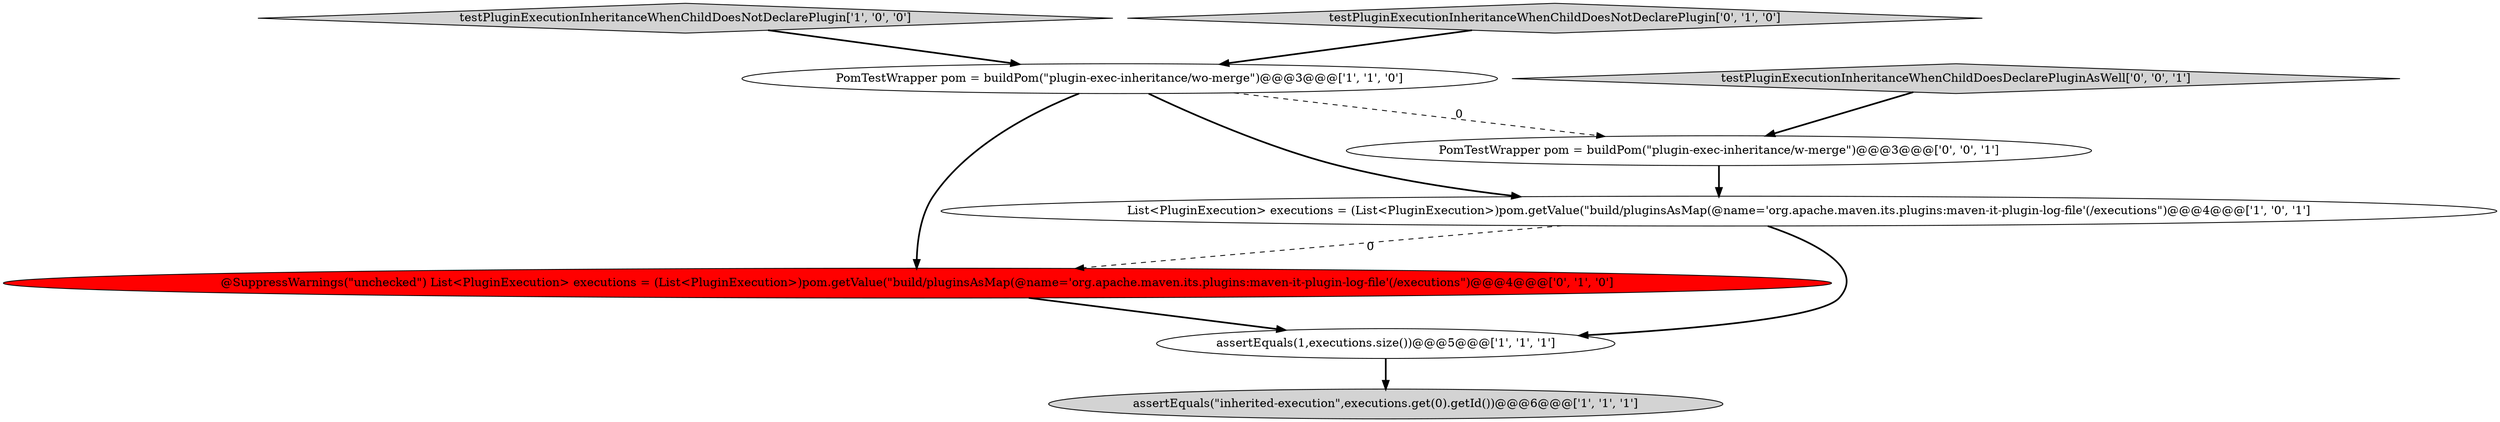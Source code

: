 digraph {
1 [style = filled, label = "PomTestWrapper pom = buildPom(\"plugin-exec-inheritance/wo-merge\")@@@3@@@['1', '1', '0']", fillcolor = white, shape = ellipse image = "AAA0AAABBB1BBB"];
8 [style = filled, label = "testPluginExecutionInheritanceWhenChildDoesDeclarePluginAsWell['0', '0', '1']", fillcolor = lightgray, shape = diamond image = "AAA0AAABBB3BBB"];
3 [style = filled, label = "assertEquals(\"inherited-execution\",executions.get(0).getId())@@@6@@@['1', '1', '1']", fillcolor = lightgray, shape = ellipse image = "AAA0AAABBB1BBB"];
5 [style = filled, label = "@SuppressWarnings(\"unchecked\") List<PluginExecution> executions = (List<PluginExecution>)pom.getValue(\"build/pluginsAsMap(@name='org.apache.maven.its.plugins:maven-it-plugin-log-file'(/executions\")@@@4@@@['0', '1', '0']", fillcolor = red, shape = ellipse image = "AAA1AAABBB2BBB"];
7 [style = filled, label = "PomTestWrapper pom = buildPom(\"plugin-exec-inheritance/w-merge\")@@@3@@@['0', '0', '1']", fillcolor = white, shape = ellipse image = "AAA0AAABBB3BBB"];
0 [style = filled, label = "assertEquals(1,executions.size())@@@5@@@['1', '1', '1']", fillcolor = white, shape = ellipse image = "AAA0AAABBB1BBB"];
2 [style = filled, label = "List<PluginExecution> executions = (List<PluginExecution>)pom.getValue(\"build/pluginsAsMap(@name='org.apache.maven.its.plugins:maven-it-plugin-log-file'(/executions\")@@@4@@@['1', '0', '1']", fillcolor = white, shape = ellipse image = "AAA0AAABBB1BBB"];
4 [style = filled, label = "testPluginExecutionInheritanceWhenChildDoesNotDeclarePlugin['1', '0', '0']", fillcolor = lightgray, shape = diamond image = "AAA0AAABBB1BBB"];
6 [style = filled, label = "testPluginExecutionInheritanceWhenChildDoesNotDeclarePlugin['0', '1', '0']", fillcolor = lightgray, shape = diamond image = "AAA0AAABBB2BBB"];
1->5 [style = bold, label=""];
0->3 [style = bold, label=""];
6->1 [style = bold, label=""];
2->5 [style = dashed, label="0"];
4->1 [style = bold, label=""];
2->0 [style = bold, label=""];
1->2 [style = bold, label=""];
1->7 [style = dashed, label="0"];
5->0 [style = bold, label=""];
7->2 [style = bold, label=""];
8->7 [style = bold, label=""];
}
